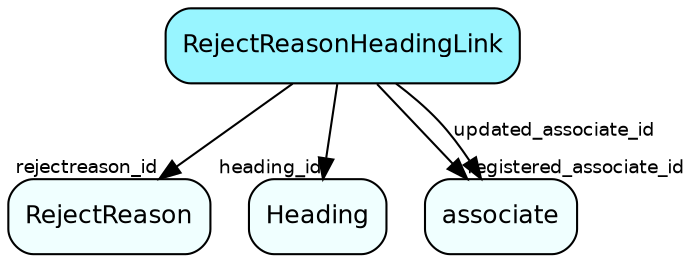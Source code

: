 digraph RejectReasonHeadingLink  {
node [shape = box style="rounded, filled" fontname = "Helvetica" fontsize = "12" ]
edge [fontname = "Helvetica" fontsize = "9"]

RejectReasonHeadingLink[fillcolor = "cadetblue1"]
RejectReason[fillcolor = "azure1"]
Heading[fillcolor = "azure1"]
associate[fillcolor = "azure1"]
RejectReasonHeadingLink -> RejectReason [headlabel = "rejectreason_id"]
RejectReasonHeadingLink -> Heading [headlabel = "heading_id"]
RejectReasonHeadingLink -> associate [headlabel = "registered_associate_id"]
RejectReasonHeadingLink -> associate [label = "updated_associate_id"]
}
